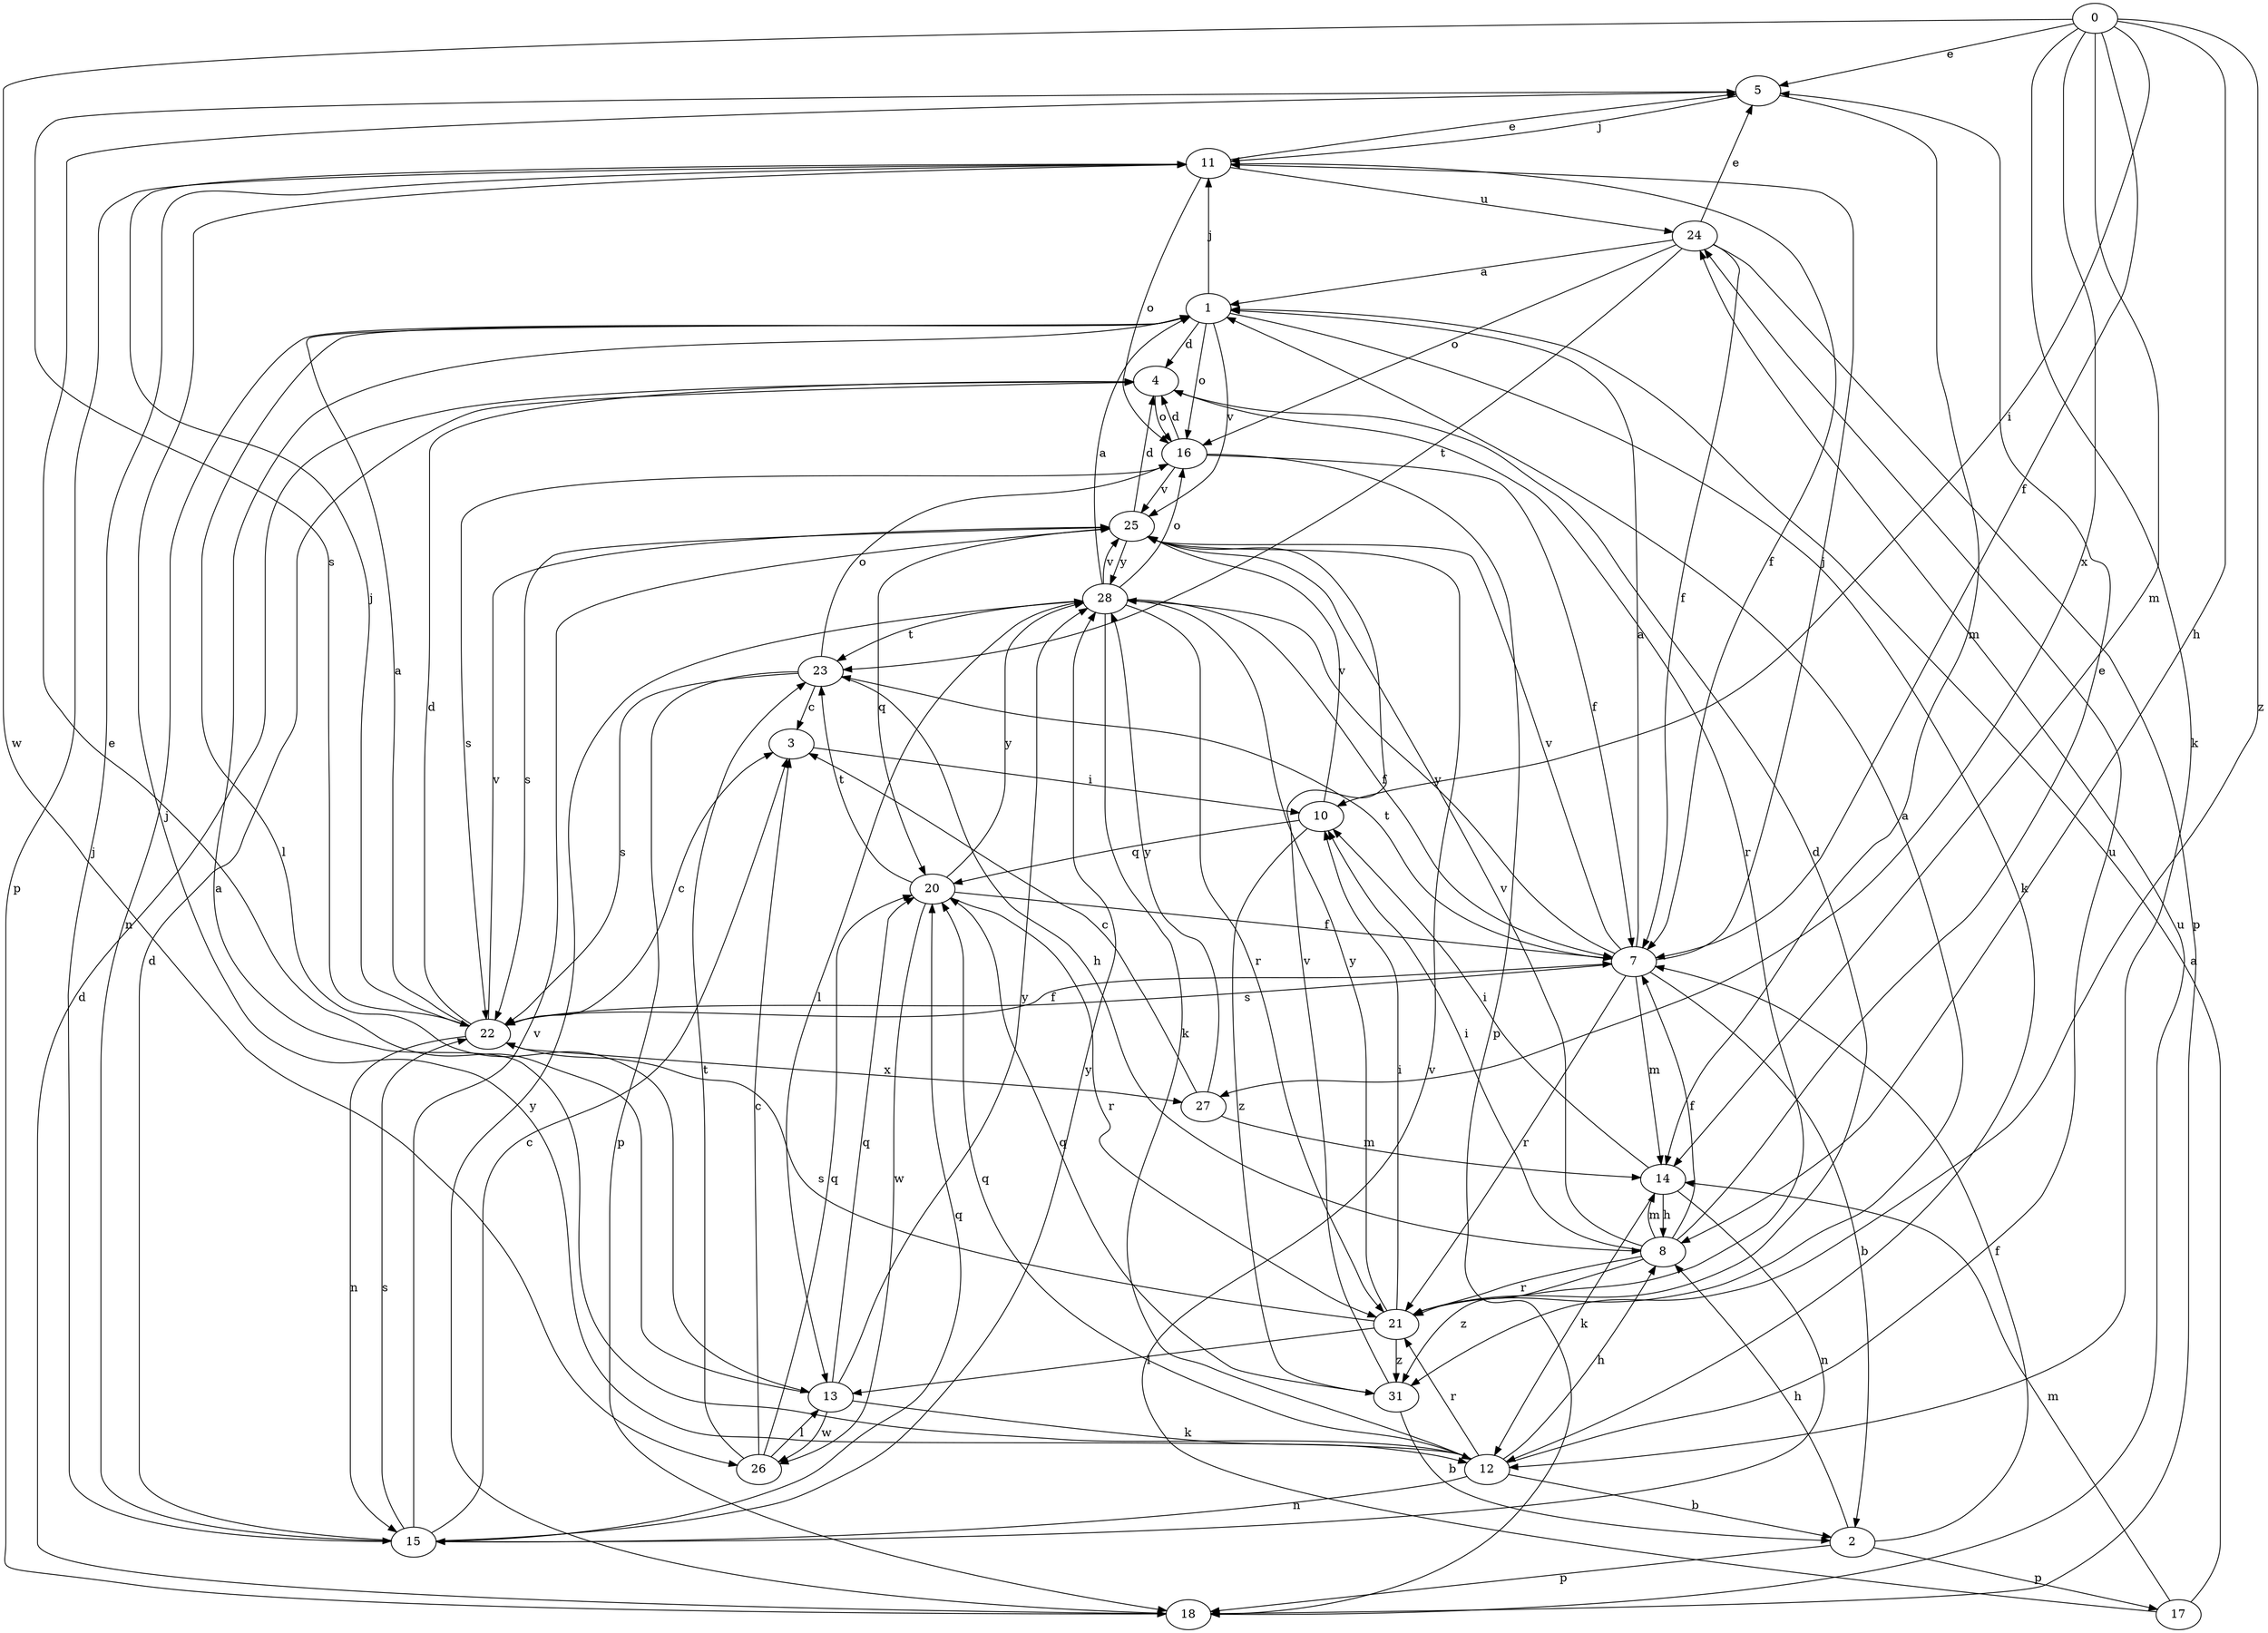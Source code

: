 strict digraph  {
0;
1;
2;
3;
4;
5;
7;
8;
10;
11;
12;
13;
14;
15;
16;
17;
18;
20;
21;
22;
23;
24;
25;
26;
27;
28;
31;
0 -> 5  [label=e];
0 -> 7  [label=f];
0 -> 8  [label=h];
0 -> 10  [label=i];
0 -> 12  [label=k];
0 -> 14  [label=m];
0 -> 26  [label=w];
0 -> 27  [label=x];
0 -> 31  [label=z];
1 -> 4  [label=d];
1 -> 11  [label=j];
1 -> 12  [label=k];
1 -> 13  [label=l];
1 -> 15  [label=n];
1 -> 16  [label=o];
1 -> 25  [label=v];
2 -> 7  [label=f];
2 -> 8  [label=h];
2 -> 17  [label=p];
2 -> 18  [label=p];
3 -> 10  [label=i];
4 -> 16  [label=o];
4 -> 21  [label=r];
5 -> 11  [label=j];
5 -> 14  [label=m];
5 -> 22  [label=s];
7 -> 1  [label=a];
7 -> 2  [label=b];
7 -> 11  [label=j];
7 -> 14  [label=m];
7 -> 21  [label=r];
7 -> 22  [label=s];
7 -> 23  [label=t];
7 -> 25  [label=v];
7 -> 28  [label=y];
8 -> 5  [label=e];
8 -> 7  [label=f];
8 -> 10  [label=i];
8 -> 14  [label=m];
8 -> 21  [label=r];
8 -> 25  [label=v];
8 -> 31  [label=z];
10 -> 20  [label=q];
10 -> 25  [label=v];
10 -> 31  [label=z];
11 -> 5  [label=e];
11 -> 7  [label=f];
11 -> 16  [label=o];
11 -> 18  [label=p];
11 -> 24  [label=u];
12 -> 1  [label=a];
12 -> 2  [label=b];
12 -> 8  [label=h];
12 -> 11  [label=j];
12 -> 15  [label=n];
12 -> 20  [label=q];
12 -> 21  [label=r];
12 -> 24  [label=u];
13 -> 5  [label=e];
13 -> 12  [label=k];
13 -> 20  [label=q];
13 -> 26  [label=w];
13 -> 28  [label=y];
14 -> 8  [label=h];
14 -> 10  [label=i];
14 -> 12  [label=k];
14 -> 15  [label=n];
15 -> 3  [label=c];
15 -> 4  [label=d];
15 -> 11  [label=j];
15 -> 20  [label=q];
15 -> 22  [label=s];
15 -> 25  [label=v];
15 -> 28  [label=y];
16 -> 4  [label=d];
16 -> 7  [label=f];
16 -> 18  [label=p];
16 -> 22  [label=s];
16 -> 25  [label=v];
17 -> 1  [label=a];
17 -> 14  [label=m];
17 -> 25  [label=v];
18 -> 4  [label=d];
18 -> 24  [label=u];
18 -> 28  [label=y];
20 -> 7  [label=f];
20 -> 21  [label=r];
20 -> 23  [label=t];
20 -> 26  [label=w];
20 -> 28  [label=y];
21 -> 1  [label=a];
21 -> 4  [label=d];
21 -> 10  [label=i];
21 -> 13  [label=l];
21 -> 22  [label=s];
21 -> 28  [label=y];
21 -> 31  [label=z];
22 -> 1  [label=a];
22 -> 3  [label=c];
22 -> 4  [label=d];
22 -> 7  [label=f];
22 -> 11  [label=j];
22 -> 15  [label=n];
22 -> 25  [label=v];
22 -> 27  [label=x];
23 -> 3  [label=c];
23 -> 8  [label=h];
23 -> 16  [label=o];
23 -> 18  [label=p];
23 -> 22  [label=s];
24 -> 1  [label=a];
24 -> 5  [label=e];
24 -> 7  [label=f];
24 -> 16  [label=o];
24 -> 18  [label=p];
24 -> 23  [label=t];
25 -> 4  [label=d];
25 -> 20  [label=q];
25 -> 22  [label=s];
25 -> 28  [label=y];
26 -> 3  [label=c];
26 -> 13  [label=l];
26 -> 20  [label=q];
26 -> 23  [label=t];
27 -> 3  [label=c];
27 -> 14  [label=m];
27 -> 28  [label=y];
28 -> 1  [label=a];
28 -> 7  [label=f];
28 -> 12  [label=k];
28 -> 13  [label=l];
28 -> 16  [label=o];
28 -> 21  [label=r];
28 -> 23  [label=t];
28 -> 25  [label=v];
31 -> 2  [label=b];
31 -> 20  [label=q];
31 -> 25  [label=v];
}
